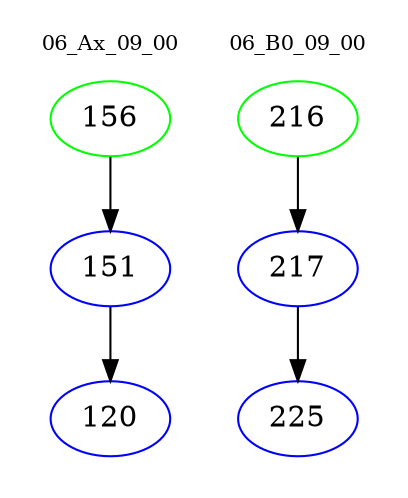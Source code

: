 digraph{
subgraph cluster_0 {
color = white
label = "06_Ax_09_00";
fontsize=10;
T0_156 [label="156", color="green"]
T0_156 -> T0_151 [color="black"]
T0_151 [label="151", color="blue"]
T0_151 -> T0_120 [color="black"]
T0_120 [label="120", color="blue"]
}
subgraph cluster_1 {
color = white
label = "06_B0_09_00";
fontsize=10;
T1_216 [label="216", color="green"]
T1_216 -> T1_217 [color="black"]
T1_217 [label="217", color="blue"]
T1_217 -> T1_225 [color="black"]
T1_225 [label="225", color="blue"]
}
}
